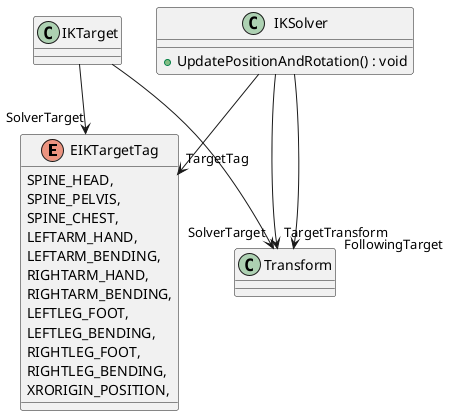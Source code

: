 @startuml
enum EIKTargetTag {
    SPINE_HEAD,
    SPINE_PELVIS,
    SPINE_CHEST,
    LEFTARM_HAND,
    LEFTARM_BENDING,
    RIGHTARM_HAND,
    RIGHTARM_BENDING,
    LEFTLEG_FOOT,
    LEFTLEG_BENDING,
    RIGHTLEG_FOOT,
    RIGHTLEG_BENDING,
    XRORIGIN_POSITION,
}
class IKTarget {
}
class IKSolver {
    + UpdatePositionAndRotation() : void
}
IKTarget --> "SolverTarget" EIKTargetTag
IKTarget --> "TargetTransform" Transform
IKSolver --> "TargetTag" EIKTargetTag
IKSolver --> "SolverTarget" Transform
IKSolver --> "FollowingTarget" Transform
@enduml
